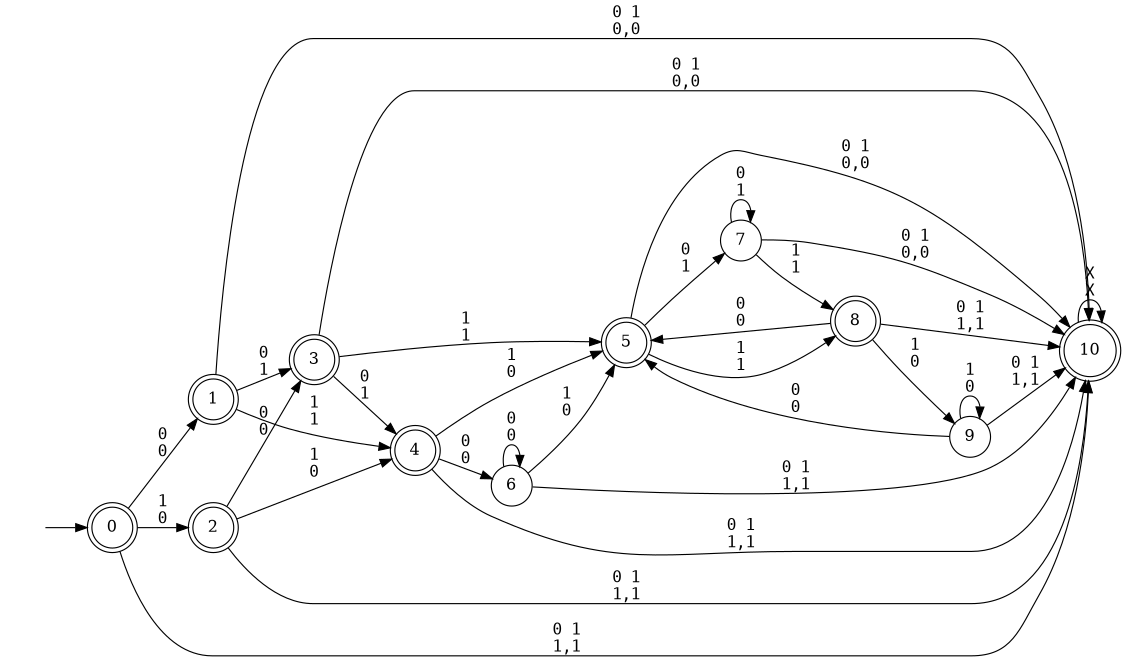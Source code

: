 digraph MONA_DFA {
 rankdir = LR;
 center = true;
 size = "7.5,10.5";
 edge [fontname = Courier];
 node [height = .5, width = .5];
 node [shape = doublecircle]; 0; 1; 2; 3; 4; 5; 8; 10;
 node [shape = circle]; 6; 7; 9;
 node [shape = box];
 init [shape = plaintext, label = ""];
 init -> 0;
 0 -> 1 [label="0\n0"];
 0 -> 2 [label="1\n0"];
 0 -> 10 [label="0 1\n1,1"];
 1 -> 3 [label="0\n1"];
 1 -> 4 [label="1\n1"];
 1 -> 10 [label="0 1\n0,0"];
 2 -> 3 [label="0\n0"];
 2 -> 4 [label="1\n0"];
 2 -> 10 [label="0 1\n1,1"];
 3 -> 4 [label="0\n1"];
 3 -> 5 [label="1\n1"];
 3 -> 10 [label="0 1\n0,0"];
 4 -> 5 [label="1\n0"];
 4 -> 6 [label="0\n0"];
 4 -> 10 [label="0 1\n1,1"];
 5 -> 7 [label="0\n1"];
 5 -> 8 [label="1\n1"];
 5 -> 10 [label="0 1\n0,0"];
 6 -> 5 [label="1\n0"];
 6 -> 6 [label="0\n0"];
 6 -> 10 [label="0 1\n1,1"];
 7 -> 7 [label="0\n1"];
 7 -> 8 [label="1\n1"];
 7 -> 10 [label="0 1\n0,0"];
 8 -> 5 [label="0\n0"];
 8 -> 9 [label="1\n0"];
 8 -> 10 [label="0 1\n1,1"];
 9 -> 5 [label="0\n0"];
 9 -> 9 [label="1\n0"];
 9 -> 10 [label="0 1\n1,1"];
 10 -> 10 [label="X\nX"];
}
